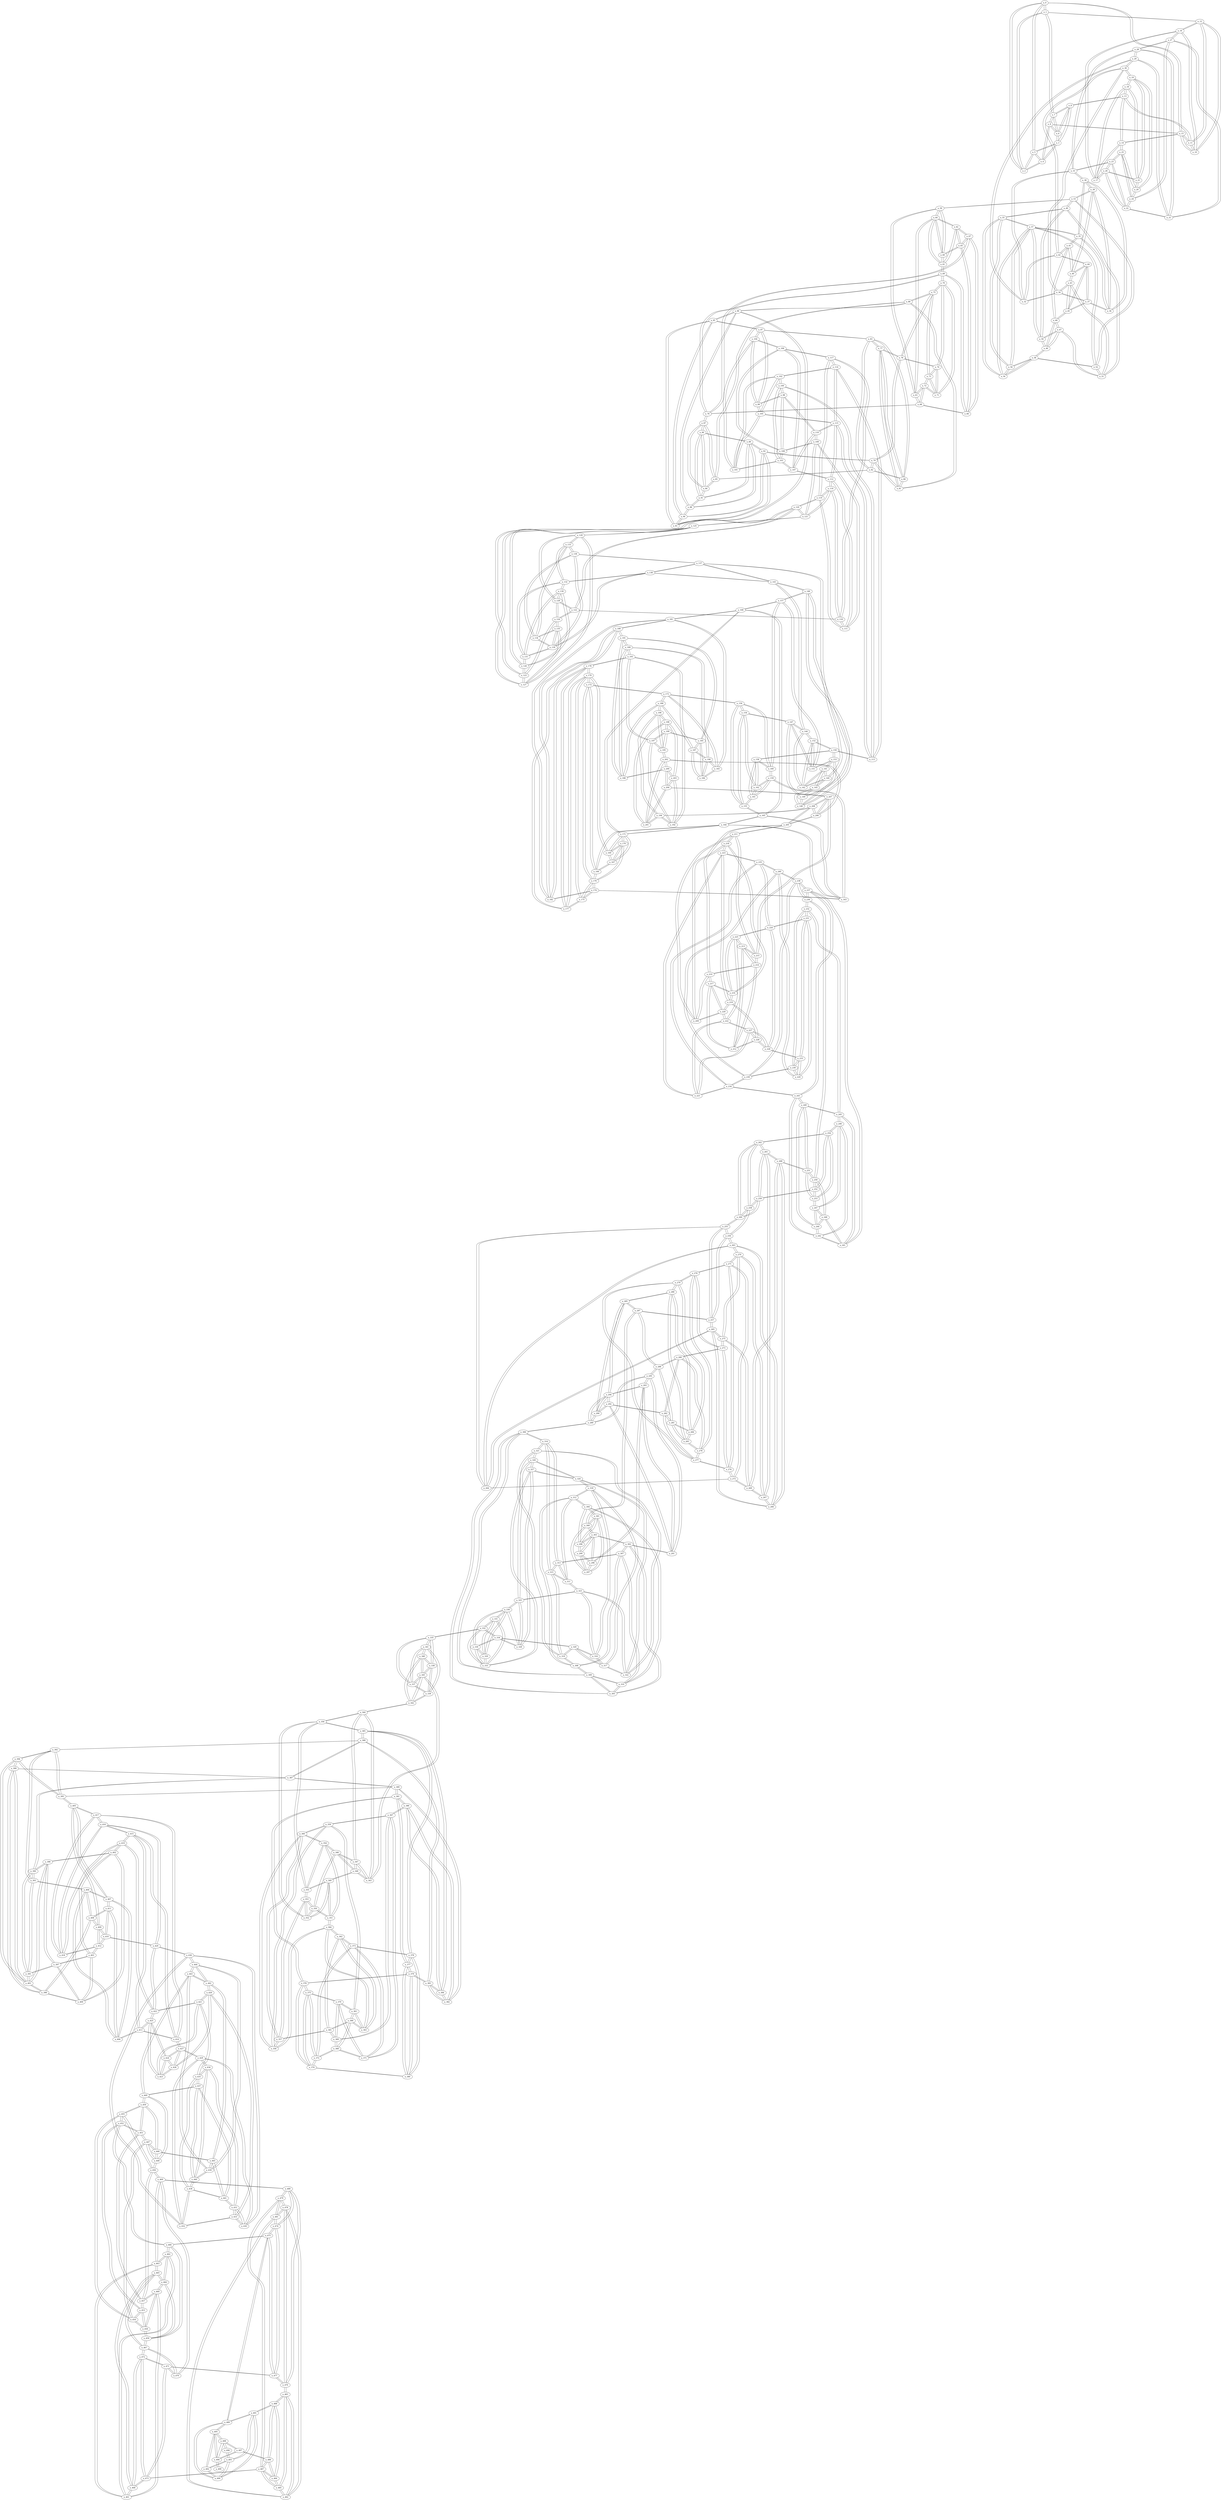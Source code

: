 graph g15 {
n_0--n_1
n_0--n_2
n_0--n_5
n_0--n_15
n_1--n_0
n_1--n_2
n_1--n_7
n_1--n_12
n_2--n_0
n_2--n_1
n_2--n_4
n_2--n_5
n_3--n_4
n_3--n_5
n_3--n_6
n_3--n_8
n_4--n_2
n_4--n_3
n_4--n_5
n_4--n_9
n_5--n_0
n_5--n_2
n_5--n_3
n_5--n_4
n_6--n_3
n_6--n_7
n_6--n_8
n_6--n_9
n_7--n_1
n_7--n_6
n_7--n_8
n_7--n_9
n_8--n_3
n_8--n_6
n_8--n_7
n_8--n_13
n_9--n_4
n_9--n_6
n_9--n_7
n_9--n_15
n_10--n_11
n_10--n_12
n_10--n_15
n_10--n_16
n_11--n_10
n_11--n_12
n_11--n_13
n_11--n_15
n_12--n_1
n_12--n_10
n_12--n_11
n_12--n_16
n_13--n_8
n_13--n_11
n_13--n_14
n_13--n_18
n_14--n_13
n_14--n_15
n_14--n_17
n_14--n_25
n_15--n_0
n_15--n_9
n_15--n_10
n_15--n_11
n_15--n_14
n_16--n_10
n_16--n_12
n_16--n_17
n_16--n_27
n_17--n_14
n_17--n_16
n_17--n_18
n_17--n_26
n_18--n_13
n_18--n_17
n_18--n_19
n_18--n_21
n_19--n_18
n_19--n_20
n_19--n_21
n_19--n_30
n_20--n_19
n_20--n_21
n_20--n_24
n_20--n_25
n_21--n_18
n_21--n_19
n_21--n_20
n_21--n_26
n_22--n_23
n_22--n_24
n_22--n_26
n_22--n_31
n_23--n_22
n_23--n_25
n_23--n_26
n_23--n_33
n_24--n_20
n_24--n_22
n_24--n_25
n_24--n_27
n_25--n_14
n_25--n_20
n_25--n_23
n_25--n_24
n_26--n_17
n_26--n_21
n_26--n_22
n_26--n_23
n_27--n_16
n_27--n_24
n_27--n_28
n_27--n_31
n_28--n_27
n_28--n_29
n_28--n_31
n_28--n_33
n_29--n_28
n_29--n_30
n_29--n_31
n_29--n_32
n_30--n_19
n_30--n_29
n_30--n_34
n_30--n_42
n_31--n_22
n_31--n_27
n_31--n_28
n_31--n_29
n_32--n_29
n_32--n_33
n_32--n_34
n_32--n_42
n_33--n_23
n_33--n_28
n_33--n_32
n_33--n_38
n_34--n_30
n_34--n_32
n_34--n_37
n_34--n_43
n_35--n_36
n_35--n_38
n_35--n_41
n_35--n_57
n_36--n_35
n_36--n_37
n_36--n_38
n_36--n_39
n_37--n_34
n_37--n_36
n_37--n_44
n_37--n_45
n_38--n_33
n_38--n_35
n_38--n_36
n_38--n_39
n_39--n_36
n_39--n_38
n_39--n_40
n_39--n_53
n_40--n_39
n_40--n_41
n_40--n_43
n_40--n_44
n_41--n_35
n_41--n_40
n_41--n_42
n_41--n_48
n_42--n_30
n_42--n_32
n_42--n_41
n_42--n_44
n_43--n_34
n_43--n_40
n_43--n_45
n_43--n_51
n_44--n_37
n_44--n_40
n_44--n_42
n_44--n_45
n_45--n_37
n_45--n_43
n_45--n_44
n_45--n_48
n_46--n_47
n_46--n_48
n_46--n_50
n_46--n_58
n_47--n_46
n_47--n_48
n_47--n_50
n_47--n_51
n_48--n_41
n_48--n_45
n_48--n_46
n_48--n_47
n_49--n_50
n_49--n_51
n_49--n_53
n_49--n_55
n_50--n_46
n_50--n_47
n_50--n_49
n_50--n_57
n_51--n_43
n_51--n_47
n_51--n_49
n_51--n_52
n_52--n_51
n_52--n_53
n_52--n_57
n_52--n_58
n_53--n_39
n_53--n_49
n_53--n_52
n_53--n_59
n_54--n_55
n_54--n_56
n_54--n_57
n_54--n_58
n_55--n_49
n_55--n_54
n_55--n_56
n_55--n_57
n_56--n_54
n_56--n_55
n_56--n_57
n_56--n_58
n_57--n_35
n_57--n_50
n_57--n_52
n_57--n_54
n_57--n_55
n_57--n_56
n_58--n_46
n_58--n_52
n_58--n_54
n_58--n_56
n_59--n_53
n_59--n_60
n_59--n_63
n_59--n_64
n_60--n_59
n_60--n_61
n_60--n_64
n_60--n_65
n_61--n_60
n_61--n_62
n_61--n_64
n_61--n_69
n_62--n_61
n_62--n_64
n_62--n_65
n_62--n_67
n_63--n_59
n_63--n_64
n_63--n_68
n_63--n_72
n_64--n_59
n_64--n_60
n_64--n_61
n_64--n_62
n_64--n_63
n_65--n_60
n_65--n_62
n_65--n_66
n_65--n_67
n_66--n_65
n_66--n_67
n_66--n_68
n_66--n_69
n_67--n_62
n_67--n_65
n_67--n_66
n_67--n_76
n_68--n_63
n_68--n_66
n_68--n_72
n_68--n_76
n_69--n_61
n_69--n_66
n_69--n_70
n_69--n_76
n_70--n_69
n_70--n_71
n_70--n_74
n_70--n_75
n_71--n_70
n_71--n_72
n_71--n_73
n_71--n_74
n_72--n_63
n_72--n_68
n_72--n_71
n_72--n_73
n_73--n_71
n_73--n_72
n_73--n_74
n_73--n_75
n_74--n_70
n_74--n_71
n_74--n_73
n_74--n_78
n_75--n_70
n_75--n_73
n_75--n_78
n_75--n_86
n_76--n_67
n_76--n_68
n_76--n_69
n_76--n_87
n_77--n_78
n_77--n_80
n_77--n_81
n_77--n_83
n_78--n_74
n_78--n_75
n_78--n_77
n_78--n_79
n_79--n_78
n_79--n_81
n_79--n_82
n_79--n_92
n_80--n_77
n_80--n_81
n_80--n_82
n_80--n_83
n_81--n_77
n_81--n_79
n_81--n_80
n_81--n_86
n_82--n_79
n_82--n_80
n_82--n_83
n_82--n_85
n_83--n_77
n_83--n_80
n_83--n_82
n_83--n_97
n_84--n_85
n_84--n_87
n_84--n_90
n_84--n_91
n_85--n_82
n_85--n_84
n_85--n_86
n_85--n_87
n_86--n_75
n_86--n_81
n_86--n_85
n_86--n_96
n_87--n_76
n_87--n_84
n_87--n_85
n_87--n_90
n_88--n_89
n_88--n_91
n_88--n_94
n_88--n_96
n_89--n_88
n_89--n_90
n_89--n_91
n_89--n_92
n_90--n_84
n_90--n_87
n_90--n_89
n_90--n_91
n_91--n_84
n_91--n_88
n_91--n_89
n_91--n_90
n_92--n_79
n_92--n_89
n_92--n_93
n_92--n_94
n_93--n_92
n_93--n_94
n_93--n_95
n_93--n_96
n_94--n_88
n_94--n_92
n_94--n_93
n_94--n_95
n_95--n_93
n_95--n_94
n_95--n_96
n_95--n_97
n_96--n_86
n_96--n_88
n_96--n_93
n_96--n_95
n_97--n_83
n_97--n_95
n_97--n_99
n_97--n_104
n_98--n_99
n_98--n_100
n_98--n_108
n_98--n_110
n_99--n_97
n_99--n_98
n_99--n_104
n_99--n_105
n_100--n_98
n_100--n_102
n_100--n_103
n_100--n_113
n_101--n_102
n_101--n_103
n_101--n_104
n_101--n_105
n_102--n_100
n_102--n_101
n_102--n_105
n_102--n_114
n_103--n_100
n_103--n_101
n_103--n_107
n_103--n_108
n_104--n_97
n_104--n_99
n_104--n_101
n_104--n_106
n_105--n_99
n_105--n_101
n_105--n_102
n_105--n_115
n_106--n_104
n_106--n_107
n_106--n_108
n_106--n_117
n_107--n_103
n_107--n_106
n_107--n_110
n_107--n_112
n_108--n_98
n_108--n_103
n_108--n_106
n_108--n_109
n_109--n_108
n_109--n_110
n_109--n_111
n_109--n_121
n_110--n_98
n_110--n_107
n_110--n_109
n_110--n_115
n_111--n_109
n_111--n_112
n_111--n_118
n_111--n_119
n_112--n_107
n_112--n_111
n_112--n_115
n_112--n_116
n_113--n_100
n_113--n_114
n_113--n_115
n_113--n_150
n_114--n_102
n_114--n_113
n_114--n_115
n_114--n_117
n_115--n_105
n_115--n_110
n_115--n_112
n_115--n_113
n_115--n_114
n_116--n_112
n_116--n_118
n_116--n_119
n_116--n_121
n_117--n_106
n_117--n_114
n_117--n_118
n_117--n_119
n_118--n_111
n_118--n_116
n_118--n_117
n_118--n_122
n_119--n_111
n_119--n_116
n_119--n_117
n_119--n_120
n_120--n_119
n_120--n_121
n_120--n_122
n_120--n_123
n_121--n_109
n_121--n_116
n_121--n_120
n_121--n_125
n_122--n_118
n_122--n_120
n_122--n_124
n_122--n_128
n_123--n_120
n_123--n_124
n_123--n_126
n_123--n_127
n_124--n_122
n_124--n_123
n_124--n_128
n_124--n_135
n_125--n_121
n_125--n_126
n_125--n_127
n_125--n_129
n_126--n_123
n_126--n_125
n_126--n_130
n_126--n_131
n_127--n_123
n_127--n_125
n_127--n_129
n_127--n_135
n_128--n_122
n_128--n_124
n_128--n_129
n_128--n_130
n_129--n_125
n_129--n_127
n_129--n_128
n_129--n_133
n_130--n_126
n_130--n_128
n_130--n_131
n_130--n_132
n_131--n_126
n_131--n_130
n_131--n_132
n_131--n_139
n_132--n_130
n_132--n_131
n_132--n_133
n_132--n_138
n_133--n_129
n_133--n_132
n_133--n_134
n_133--n_136
n_134--n_133
n_134--n_135
n_134--n_136
n_134--n_139
n_135--n_124
n_135--n_127
n_135--n_134
n_135--n_139
n_136--n_133
n_136--n_134
n_136--n_137
n_136--n_139
n_137--n_136
n_137--n_138
n_137--n_140
n_137--n_143
n_138--n_132
n_138--n_137
n_138--n_139
n_138--n_143
n_139--n_131
n_139--n_134
n_139--n_135
n_139--n_136
n_139--n_138
n_140--n_137
n_140--n_141
n_140--n_142
n_140--n_145
n_141--n_140
n_141--n_142
n_141--n_145
n_141--n_153
n_142--n_140
n_142--n_141
n_142--n_144
n_142--n_152
n_143--n_137
n_143--n_138
n_143--n_144
n_143--n_146
n_144--n_142
n_144--n_143
n_144--n_147
n_144--n_152
n_145--n_140
n_145--n_141
n_145--n_148
n_145--n_149
n_146--n_143
n_146--n_148
n_146--n_149
n_146--n_157
n_147--n_144
n_147--n_149
n_147--n_151
n_147--n_154
n_148--n_145
n_148--n_146
n_148--n_149
n_148--n_153
n_149--n_145
n_149--n_146
n_149--n_147
n_149--n_148
n_150--n_113
n_150--n_152
n_150--n_153
n_150--n_158
n_151--n_147
n_151--n_152
n_151--n_153
n_151--n_157
n_152--n_142
n_152--n_144
n_152--n_150
n_152--n_151
n_153--n_141
n_153--n_148
n_153--n_150
n_153--n_151
n_154--n_147
n_154--n_155
n_154--n_156
n_154--n_162
n_155--n_154
n_155--n_156
n_155--n_161
n_155--n_165
n_156--n_154
n_156--n_155
n_156--n_160
n_156--n_173
n_157--n_146
n_157--n_151
n_157--n_160
n_157--n_168
n_158--n_150
n_158--n_160
n_158--n_161
n_158--n_162
n_159--n_160
n_159--n_161
n_159--n_162
n_159--n_163
n_160--n_156
n_160--n_157
n_160--n_158
n_160--n_159
n_161--n_155
n_161--n_158
n_161--n_159
n_161--n_162
n_162--n_154
n_162--n_158
n_162--n_159
n_162--n_161
n_163--n_159
n_163--n_164
n_163--n_165
n_163--n_174
n_164--n_163
n_164--n_165
n_164--n_166
n_164--n_171
n_165--n_155
n_165--n_163
n_165--n_164
n_165--n_168
n_166--n_164
n_166--n_167
n_166--n_172
n_166--n_176
n_167--n_166
n_167--n_169
n_167--n_170
n_167--n_171
n_168--n_157
n_168--n_165
n_168--n_171
n_168--n_181
n_169--n_167
n_169--n_170
n_169--n_171
n_169--n_179
n_170--n_167
n_170--n_169
n_170--n_171
n_170--n_176
n_171--n_164
n_171--n_167
n_171--n_168
n_171--n_169
n_171--n_170
n_172--n_166
n_172--n_173
n_172--n_176
n_172--n_179
n_173--n_156
n_173--n_172
n_173--n_183
n_173--n_186
n_174--n_163
n_174--n_175
n_174--n_176
n_174--n_182
n_175--n_174
n_175--n_176
n_175--n_177
n_175--n_179
n_176--n_166
n_176--n_170
n_176--n_172
n_176--n_174
n_176--n_175
n_177--n_175
n_177--n_178
n_177--n_179
n_177--n_180
n_178--n_177
n_178--n_179
n_178--n_182
n_178--n_193
n_179--n_169
n_179--n_172
n_179--n_175
n_179--n_177
n_179--n_178
n_180--n_177
n_180--n_181
n_180--n_182
n_180--n_191
n_181--n_168
n_181--n_180
n_181--n_182
n_181--n_183
n_182--n_174
n_182--n_178
n_182--n_180
n_182--n_181
n_183--n_173
n_183--n_181
n_183--n_184
n_183--n_190
n_184--n_183
n_184--n_185
n_184--n_187
n_184--n_190
n_185--n_184
n_185--n_187
n_185--n_191
n_185--n_199
n_186--n_173
n_186--n_187
n_186--n_188
n_186--n_196
n_187--n_184
n_187--n_185
n_187--n_186
n_187--n_190
n_188--n_186
n_188--n_189
n_188--n_191
n_188--n_200
n_189--n_188
n_189--n_190
n_189--n_191
n_189--n_193
n_190--n_183
n_190--n_184
n_190--n_187
n_190--n_189
n_191--n_180
n_191--n_185
n_191--n_188
n_191--n_189
n_192--n_193
n_192--n_194
n_192--n_197
n_192--n_203
n_193--n_178
n_193--n_189
n_193--n_192
n_193--n_197
n_194--n_192
n_194--n_196
n_194--n_201
n_194--n_208
n_195--n_196
n_195--n_197
n_195--n_199
n_195--n_202
n_196--n_186
n_196--n_194
n_196--n_195
n_196--n_198
n_197--n_192
n_197--n_193
n_197--n_195
n_197--n_199
n_198--n_196
n_198--n_199
n_198--n_201
n_198--n_203
n_199--n_185
n_199--n_195
n_199--n_197
n_199--n_198
n_200--n_188
n_200--n_202
n_200--n_203
n_200--n_204
n_201--n_194
n_201--n_198
n_201--n_202
n_201--n_204
n_202--n_195
n_202--n_200
n_202--n_201
n_202--n_206
n_203--n_192
n_203--n_198
n_203--n_200
n_203--n_204
n_204--n_200
n_204--n_201
n_204--n_203
n_204--n_207
n_205--n_206
n_205--n_208
n_205--n_210
n_205--n_211
n_206--n_202
n_206--n_205
n_206--n_207
n_206--n_208
n_207--n_204
n_207--n_206
n_207--n_208
n_207--n_215
n_208--n_194
n_208--n_205
n_208--n_206
n_208--n_207
n_209--n_210
n_209--n_211
n_209--n_218
n_209--n_220
n_210--n_205
n_210--n_209
n_210--n_214
n_210--n_217
n_211--n_205
n_211--n_209
n_211--n_215
n_211--n_218
n_212--n_213
n_212--n_214
n_212--n_217
n_212--n_226
n_213--n_212
n_213--n_214
n_213--n_215
n_213--n_225
n_214--n_210
n_214--n_212
n_214--n_213
n_214--n_215
n_215--n_207
n_215--n_211
n_215--n_213
n_215--n_214
n_216--n_217
n_216--n_218
n_216--n_219
n_216--n_225
n_217--n_210
n_217--n_212
n_217--n_216
n_217--n_220
n_218--n_209
n_218--n_211
n_218--n_216
n_218--n_223
n_219--n_216
n_219--n_220
n_219--n_223
n_219--n_226
n_220--n_209
n_220--n_217
n_220--n_219
n_220--n_222
n_221--n_222
n_221--n_223
n_221--n_227
n_221--n_234
n_222--n_220
n_222--n_221
n_222--n_225
n_222--n_227
n_223--n_218
n_223--n_219
n_223--n_221
n_223--n_235
n_224--n_225
n_224--n_228
n_224--n_231
n_224--n_235
n_225--n_213
n_225--n_216
n_225--n_222
n_225--n_224
n_226--n_212
n_226--n_219
n_226--n_227
n_226--n_228
n_227--n_221
n_227--n_222
n_227--n_226
n_227--n_228
n_228--n_224
n_228--n_226
n_228--n_227
n_228--n_233
n_229--n_230
n_229--n_231
n_229--n_233
n_229--n_240
n_230--n_229
n_230--n_232
n_230--n_233
n_230--n_239
n_231--n_224
n_231--n_229
n_231--n_232
n_231--n_233
n_232--n_230
n_232--n_231
n_232--n_236
n_232--n_245
n_233--n_228
n_233--n_229
n_233--n_230
n_233--n_231
n_234--n_221
n_234--n_235
n_234--n_239
n_234--n_243
n_235--n_223
n_235--n_224
n_235--n_234
n_235--n_240
n_236--n_232
n_236--n_237
n_236--n_238
n_236--n_250
n_237--n_236
n_237--n_238
n_237--n_241
n_237--n_243
n_238--n_236
n_238--n_237
n_238--n_239
n_238--n_240
n_239--n_230
n_239--n_234
n_239--n_238
n_239--n_240
n_240--n_229
n_240--n_235
n_240--n_238
n_240--n_239
n_241--n_237
n_241--n_242
n_241--n_245
n_241--n_248
n_242--n_241
n_242--n_243
n_242--n_244
n_242--n_246
n_243--n_234
n_243--n_237
n_243--n_242
n_243--n_249
n_244--n_242
n_244--n_247
n_244--n_248
n_244--n_249
n_245--n_232
n_245--n_241
n_245--n_246
n_245--n_249
n_246--n_242
n_246--n_245
n_246--n_247
n_246--n_254
n_247--n_244
n_247--n_246
n_247--n_248
n_247--n_253
n_248--n_241
n_248--n_244
n_248--n_247
n_248--n_250
n_249--n_243
n_249--n_244
n_249--n_245
n_249--n_251
n_250--n_236
n_250--n_248
n_250--n_251
n_250--n_252
n_251--n_249
n_251--n_250
n_251--n_253
n_251--n_268
n_252--n_250
n_252--n_253
n_252--n_254
n_252--n_259
n_253--n_247
n_253--n_251
n_253--n_252
n_253--n_254
n_254--n_246
n_254--n_252
n_254--n_253
n_254--n_262
n_255--n_256
n_255--n_257
n_255--n_260
n_255--n_264
n_256--n_255
n_256--n_257
n_256--n_258
n_256--n_263
n_257--n_255
n_257--n_256
n_257--n_265
n_257--n_287
n_258--n_256
n_258--n_259
n_258--n_260
n_258--n_262
n_259--n_252
n_259--n_258
n_259--n_260
n_259--n_261
n_260--n_255
n_260--n_258
n_260--n_259
n_260--n_262
n_261--n_259
n_261--n_262
n_261--n_267
n_261--n_268
n_262--n_254
n_262--n_258
n_262--n_260
n_262--n_261
n_263--n_256
n_263--n_264
n_263--n_266
n_263--n_270
n_264--n_255
n_264--n_263
n_264--n_265
n_264--n_272
n_265--n_257
n_265--n_264
n_265--n_266
n_265--n_275
n_266--n_263
n_266--n_265
n_266--n_267
n_266--n_268
n_267--n_261
n_267--n_266
n_267--n_269
n_267--n_270
n_268--n_251
n_268--n_261
n_268--n_266
n_268--n_269
n_269--n_267
n_269--n_268
n_269--n_272
n_269--n_275
n_270--n_263
n_270--n_267
n_270--n_271
n_270--n_275
n_271--n_270
n_271--n_272
n_271--n_274
n_271--n_276
n_272--n_264
n_272--n_269
n_272--n_271
n_272--n_274
n_273--n_274
n_273--n_275
n_273--n_276
n_273--n_280
n_274--n_271
n_274--n_272
n_274--n_273
n_274--n_277
n_275--n_265
n_275--n_269
n_275--n_270
n_275--n_273
n_276--n_271
n_276--n_273
n_276--n_278
n_276--n_279
n_277--n_274
n_277--n_278
n_277--n_279
n_277--n_282
n_278--n_276
n_278--n_277
n_278--n_280
n_278--n_283
n_279--n_276
n_279--n_277
n_279--n_284
n_279--n_286
n_280--n_273
n_280--n_278
n_280--n_282
n_280--n_288
n_281--n_282
n_281--n_283
n_281--n_284
n_281--n_288
n_282--n_277
n_282--n_280
n_282--n_281
n_282--n_292
n_283--n_278
n_283--n_281
n_283--n_284
n_283--n_286
n_284--n_279
n_284--n_281
n_284--n_283
n_284--n_286
n_285--n_286
n_285--n_287
n_285--n_290
n_285--n_294
n_286--n_279
n_286--n_283
n_286--n_284
n_286--n_285
n_287--n_257
n_287--n_285
n_287--n_288
n_287--n_300
n_288--n_280
n_288--n_281
n_288--n_287
n_288--n_295
n_289--n_290
n_289--n_294
n_289--n_295
n_289--n_306
n_290--n_285
n_290--n_289
n_290--n_292
n_290--n_294
n_291--n_292
n_291--n_293
n_291--n_295
n_291--n_302
n_292--n_282
n_292--n_290
n_292--n_291
n_292--n_294
n_293--n_291
n_293--n_294
n_293--n_295
n_293--n_296
n_294--n_285
n_294--n_289
n_294--n_290
n_294--n_292
n_294--n_293
n_295--n_288
n_295--n_289
n_295--n_291
n_295--n_293
n_296--n_293
n_296--n_297
n_296--n_299
n_296--n_303
n_297--n_296
n_297--n_299
n_297--n_300
n_297--n_301
n_298--n_299
n_298--n_301
n_298--n_303
n_298--n_304
n_299--n_296
n_299--n_297
n_299--n_298
n_299--n_303
n_300--n_287
n_300--n_297
n_300--n_301
n_300--n_303
n_301--n_297
n_301--n_298
n_301--n_300
n_301--n_304
n_302--n_291
n_302--n_303
n_302--n_305
n_302--n_307
n_303--n_296
n_303--n_298
n_303--n_299
n_303--n_300
n_303--n_302
n_304--n_298
n_304--n_301
n_304--n_310
n_304--n_312
n_305--n_302
n_305--n_306
n_305--n_309
n_305--n_310
n_306--n_289
n_306--n_305
n_306--n_309
n_306--n_314
n_307--n_302
n_307--n_308
n_307--n_310
n_307--n_313
n_308--n_307
n_308--n_309
n_308--n_312
n_308--n_319
n_309--n_305
n_309--n_306
n_309--n_308
n_309--n_310
n_310--n_304
n_310--n_305
n_310--n_307
n_310--n_309
n_311--n_312
n_311--n_313
n_311--n_315
n_311--n_323
n_312--n_304
n_312--n_308
n_312--n_311
n_312--n_318
n_313--n_307
n_313--n_311
n_313--n_314
n_313--n_315
n_314--n_306
n_314--n_313
n_314--n_315
n_314--n_321
n_315--n_311
n_315--n_313
n_315--n_314
n_315--n_319
n_316--n_317
n_316--n_318
n_316--n_320
n_316--n_323
n_317--n_316
n_317--n_318
n_317--n_320
n_317--n_322
n_318--n_312
n_318--n_316
n_318--n_317
n_318--n_324
n_319--n_308
n_319--n_315
n_319--n_320
n_319--n_321
n_320--n_316
n_320--n_317
n_320--n_319
n_320--n_334
n_321--n_314
n_321--n_319
n_321--n_322
n_321--n_326
n_322--n_317
n_322--n_321
n_322--n_323
n_322--n_324
n_323--n_311
n_323--n_316
n_323--n_322
n_323--n_325
n_324--n_318
n_324--n_322
n_324--n_326
n_324--n_327
n_325--n_323
n_325--n_326
n_325--n_328
n_325--n_336
n_326--n_321
n_326--n_324
n_326--n_325
n_326--n_327
n_327--n_324
n_327--n_326
n_327--n_328
n_327--n_333
n_328--n_325
n_328--n_327
n_328--n_334
n_328--n_336
n_329--n_330
n_329--n_331
n_329--n_333
n_329--n_336
n_330--n_329
n_330--n_333
n_330--n_334
n_330--n_336
n_331--n_329
n_331--n_332
n_331--n_333
n_331--n_336
n_332--n_331
n_332--n_333
n_332--n_334
n_332--n_335
n_333--n_327
n_333--n_329
n_333--n_330
n_333--n_331
n_333--n_332
n_334--n_320
n_334--n_328
n_334--n_330
n_334--n_332
n_335--n_332
n_335--n_337
n_335--n_338
n_335--n_341
n_336--n_325
n_336--n_328
n_336--n_329
n_336--n_330
n_336--n_331
n_337--n_335
n_337--n_339
n_337--n_341
n_337--n_345
n_338--n_335
n_338--n_339
n_338--n_340
n_338--n_345
n_339--n_337
n_339--n_338
n_339--n_341
n_339--n_342
n_340--n_338
n_340--n_341
n_340--n_342
n_340--n_345
n_341--n_335
n_341--n_337
n_341--n_339
n_341--n_340
n_342--n_339
n_342--n_340
n_342--n_344
n_342--n_345
n_343--n_344
n_343--n_345
n_343--n_347
n_343--n_348
n_344--n_342
n_344--n_343
n_344--n_347
n_344--n_356
n_345--n_337
n_345--n_338
n_345--n_340
n_345--n_342
n_345--n_343
n_346--n_347
n_346--n_348
n_346--n_350
n_346--n_354
n_347--n_343
n_347--n_344
n_347--n_346
n_347--n_348
n_348--n_343
n_348--n_346
n_348--n_347
n_348--n_349
n_349--n_348
n_349--n_351
n_349--n_352
n_349--n_355
n_350--n_346
n_350--n_351
n_350--n_352
n_350--n_353
n_351--n_349
n_351--n_350
n_351--n_354
n_351--n_364
n_352--n_349
n_352--n_350
n_352--n_353
n_352--n_356
n_353--n_350
n_353--n_352
n_353--n_355
n_353--n_357
n_354--n_346
n_354--n_351
n_354--n_355
n_354--n_360
n_355--n_349
n_355--n_353
n_355--n_354
n_355--n_356
n_356--n_344
n_356--n_352
n_356--n_355
n_356--n_385
n_357--n_353
n_357--n_358
n_357--n_360
n_357--n_365
n_358--n_357
n_358--n_359
n_358--n_360
n_358--n_364
n_359--n_358
n_359--n_360
n_359--n_361
n_359--n_367
n_360--n_354
n_360--n_357
n_360--n_358
n_360--n_359
n_361--n_359
n_361--n_363
n_361--n_366
n_361--n_370
n_362--n_363
n_362--n_364
n_362--n_365
n_362--n_373
n_363--n_361
n_363--n_362
n_363--n_364
n_363--n_366
n_364--n_351
n_364--n_358
n_364--n_362
n_364--n_363
n_365--n_357
n_365--n_362
n_365--n_366
n_365--n_369
n_366--n_361
n_366--n_363
n_366--n_365
n_366--n_368
n_367--n_359
n_367--n_369
n_367--n_371
n_367--n_386
n_368--n_366
n_368--n_369
n_368--n_371
n_368--n_372
n_369--n_365
n_369--n_367
n_369--n_368
n_369--n_370
n_370--n_361
n_370--n_369
n_370--n_371
n_370--n_375
n_371--n_367
n_371--n_368
n_371--n_370
n_371--n_373
n_372--n_368
n_372--n_373
n_372--n_374
n_372--n_375
n_373--n_362
n_373--n_371
n_373--n_372
n_373--n_378
n_374--n_372
n_374--n_375
n_374--n_376
n_374--n_380
n_375--n_370
n_375--n_372
n_375--n_374
n_375--n_376
n_376--n_374
n_376--n_375
n_376--n_379
n_376--n_381
n_377--n_378
n_377--n_379
n_377--n_380
n_377--n_381
n_378--n_373
n_378--n_377
n_378--n_380
n_378--n_385
n_379--n_376
n_379--n_377
n_379--n_380
n_379--n_383
n_380--n_374
n_380--n_377
n_380--n_378
n_380--n_379
n_381--n_376
n_381--n_377
n_381--n_386
n_381--n_389
n_382--n_383
n_382--n_384
n_382--n_386
n_382--n_389
n_383--n_379
n_383--n_382
n_383--n_384
n_383--n_388
n_384--n_382
n_384--n_383
n_384--n_385
n_384--n_386
n_385--n_356
n_385--n_378
n_385--n_384
n_385--n_388
n_386--n_367
n_386--n_381
n_386--n_382
n_386--n_384
n_387--n_388
n_387--n_389
n_387--n_390
n_387--n_399
n_388--n_383
n_388--n_385
n_388--n_387
n_388--n_392
n_389--n_381
n_389--n_382
n_389--n_387
n_389--n_395
n_390--n_387
n_390--n_391
n_390--n_393
n_390--n_396
n_391--n_390
n_391--n_393
n_391--n_397
n_391--n_401
n_392--n_388
n_392--n_393
n_392--n_394
n_392--n_395
n_393--n_390
n_393--n_391
n_393--n_392
n_393--n_404
n_394--n_392
n_394--n_395
n_394--n_399
n_394--n_401
n_395--n_389
n_395--n_392
n_395--n_394
n_395--n_405
n_396--n_390
n_396--n_397
n_396--n_401
n_396--n_402
n_397--n_391
n_397--n_396
n_397--n_400
n_397--n_403
n_398--n_399
n_398--n_400
n_398--n_401
n_398--n_408
n_399--n_387
n_399--n_394
n_399--n_398
n_399--n_401
n_400--n_397
n_400--n_398
n_400--n_402
n_400--n_403
n_401--n_391
n_401--n_394
n_401--n_396
n_401--n_398
n_401--n_399
n_402--n_396
n_402--n_400
n_402--n_403
n_402--n_419
n_403--n_397
n_403--n_400
n_403--n_402
n_403--n_412
n_404--n_393
n_404--n_406
n_404--n_407
n_404--n_408
n_405--n_395
n_405--n_407
n_405--n_409
n_405--n_417
n_406--n_404
n_406--n_407
n_406--n_411
n_406--n_413
n_407--n_404
n_407--n_405
n_407--n_406
n_407--n_411
n_408--n_398
n_408--n_404
n_408--n_409
n_408--n_411
n_409--n_405
n_409--n_408
n_409--n_410
n_409--n_412
n_410--n_409
n_410--n_411
n_410--n_412
n_410--n_420
n_411--n_406
n_411--n_407
n_411--n_408
n_411--n_410
n_412--n_403
n_412--n_409
n_412--n_410
n_412--n_418
n_413--n_406
n_413--n_414
n_413--n_415
n_413--n_425
n_414--n_413
n_414--n_415
n_414--n_417
n_414--n_427
n_415--n_413
n_415--n_414
n_415--n_416
n_415--n_419
n_416--n_415
n_416--n_417
n_416--n_418
n_416--n_420
n_417--n_405
n_417--n_414
n_417--n_416
n_417--n_418
n_418--n_412
n_418--n_416
n_418--n_417
n_418--n_419
n_419--n_402
n_419--n_415
n_419--n_418
n_419--n_422
n_420--n_410
n_420--n_416
n_420--n_422
n_420--n_436
n_421--n_422
n_421--n_423
n_421--n_426
n_421--n_435
n_422--n_419
n_422--n_420
n_422--n_421
n_422--n_425
n_423--n_421
n_423--n_424
n_423--n_425
n_423--n_428
n_424--n_423
n_424--n_425
n_424--n_427
n_424--n_428
n_425--n_413
n_425--n_422
n_425--n_423
n_425--n_424
n_426--n_421
n_426--n_428
n_426--n_433
n_426--n_442
n_427--n_414
n_427--n_424
n_427--n_428
n_427--n_429
n_428--n_423
n_428--n_424
n_428--n_426
n_428--n_427
n_429--n_427
n_429--n_430
n_429--n_432
n_429--n_434
n_430--n_429
n_430--n_431
n_430--n_433
n_430--n_436
n_431--n_430
n_431--n_433
n_431--n_434
n_431--n_441
n_432--n_429
n_432--n_433
n_432--n_436
n_432--n_438
n_433--n_426
n_433--n_430
n_433--n_431
n_433--n_432
n_434--n_429
n_434--n_431
n_434--n_435
n_434--n_440
n_435--n_421
n_435--n_434
n_435--n_437
n_435--n_438
n_436--n_420
n_436--n_430
n_436--n_432
n_436--n_444
n_437--n_435
n_437--n_440
n_437--n_441
n_437--n_449
n_438--n_432
n_438--n_435
n_438--n_440
n_438--n_441
n_439--n_440
n_439--n_443
n_439--n_444
n_439--n_445
n_440--n_434
n_440--n_437
n_440--n_438
n_440--n_439
n_441--n_431
n_441--n_437
n_441--n_438
n_441--n_445
n_442--n_426
n_442--n_443
n_442--n_444
n_442--n_445
n_443--n_439
n_443--n_442
n_443--n_444
n_443--n_449
n_444--n_436
n_444--n_439
n_444--n_442
n_444--n_443
n_445--n_439
n_445--n_441
n_445--n_442
n_445--n_446
n_446--n_445
n_446--n_447
n_446--n_448
n_446--n_450
n_447--n_446
n_447--n_448
n_447--n_451
n_447--n_454
n_448--n_446
n_448--n_447
n_448--n_449
n_448--n_456
n_449--n_437
n_449--n_443
n_449--n_448
n_449--n_450
n_450--n_446
n_450--n_449
n_450--n_451
n_450--n_455
n_451--n_447
n_451--n_450
n_451--n_452
n_451--n_457
n_452--n_451
n_452--n_453
n_452--n_455
n_452--n_466
n_453--n_452
n_453--n_454
n_453--n_457
n_453--n_458
n_454--n_447
n_454--n_453
n_454--n_455
n_454--n_458
n_455--n_450
n_455--n_452
n_455--n_454
n_455--n_456
n_456--n_448
n_456--n_455
n_456--n_457
n_456--n_469
n_457--n_451
n_457--n_453
n_457--n_456
n_457--n_460
n_458--n_453
n_458--n_454
n_458--n_459
n_458--n_460
n_459--n_458
n_459--n_464
n_459--n_466
n_459--n_467
n_460--n_457
n_460--n_458
n_460--n_461
n_460--n_464
n_461--n_460
n_461--n_462
n_461--n_463
n_461--n_468
n_462--n_461
n_462--n_463
n_462--n_464
n_462--n_466
n_463--n_461
n_463--n_462
n_463--n_465
n_463--n_469
n_464--n_459
n_464--n_460
n_464--n_462
n_464--n_465
n_465--n_463
n_465--n_464
n_465--n_467
n_465--n_468
n_466--n_452
n_466--n_459
n_466--n_462
n_466--n_475
n_467--n_459
n_467--n_465
n_467--n_470
n_467--n_472
n_468--n_461
n_468--n_465
n_468--n_472
n_468--n_473
n_469--n_456
n_469--n_463
n_469--n_470
n_469--n_480
n_470--n_467
n_470--n_469
n_470--n_471
n_471--n_470
n_471--n_472
n_471--n_473
n_471--n_477
n_472--n_467
n_472--n_468
n_472--n_471
n_472--n_473
n_473--n_468
n_473--n_471
n_473--n_472
n_473--n_487
n_474--n_475
n_474--n_477
n_474--n_480
n_474--n_481
n_475--n_466
n_475--n_474
n_475--n_477
n_475--n_489
n_476--n_477
n_476--n_478
n_476--n_480
n_476--n_483
n_477--n_471
n_477--n_474
n_477--n_475
n_477--n_476
n_478--n_476
n_478--n_479
n_478--n_481
n_478--n_482
n_479--n_478
n_479--n_480
n_479--n_481
n_479--n_487
n_480--n_469
n_480--n_474
n_480--n_476
n_480--n_479
n_481--n_474
n_481--n_478
n_481--n_479
n_481--n_482
n_482--n_478
n_482--n_481
n_482--n_483
n_482--n_485
n_483--n_476
n_483--n_482
n_483--n_485
n_483--n_488
n_484--n_485
n_484--n_486
n_484--n_487
n_484--n_488
n_485--n_482
n_485--n_483
n_485--n_484
n_485--n_487
n_486--n_484
n_486--n_487
n_486--n_488
n_486--n_497
n_487--n_473
n_487--n_479
n_487--n_484
n_487--n_485
n_487--n_486
n_488--n_483
n_488--n_484
n_488--n_486
n_488--n_491
n_489--n_475
n_489--n_490
n_489--n_491
n_489--n_495
n_490--n_489
n_490--n_491
n_490--n_492
n_490--n_493
n_491--n_488
n_491--n_489
n_491--n_490
n_491--n_493
n_492--n_490
n_492--n_493
n_492--n_495
n_493--n_490
n_493--n_491
n_493--n_492
n_493--n_496
n_494--n_495
n_494--n_497
n_494--n_498
n_494--n_499
n_495--n_489
n_495--n_492
n_495--n_494
n_495--n_498
n_496--n_493
n_496--n_498
n_497--n_486
n_497--n_494
n_497--n_498
n_498--n_494
n_498--n_495
n_498--n_496
n_498--n_497
n_499--n_494
}